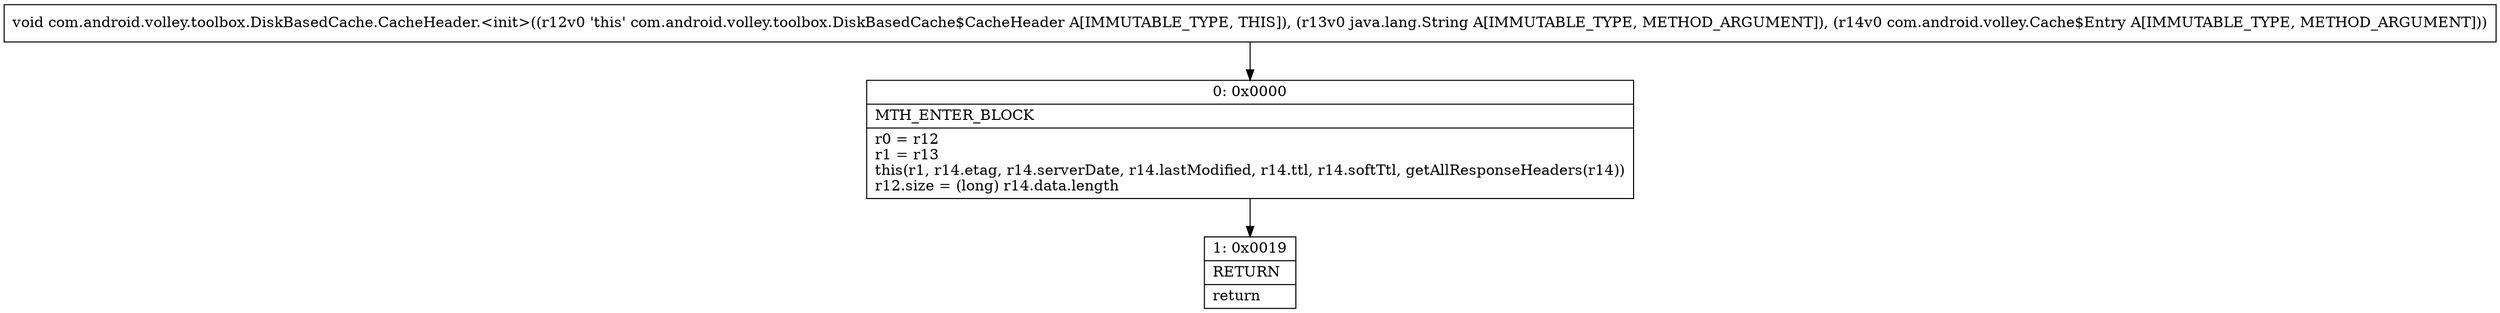 digraph "CFG forcom.android.volley.toolbox.DiskBasedCache.CacheHeader.\<init\>(Ljava\/lang\/String;Lcom\/android\/volley\/Cache$Entry;)V" {
Node_0 [shape=record,label="{0\:\ 0x0000|MTH_ENTER_BLOCK\l|r0 = r12\lr1 = r13\lthis(r1, r14.etag, r14.serverDate, r14.lastModified, r14.ttl, r14.softTtl, getAllResponseHeaders(r14))\lr12.size = (long) r14.data.length\l}"];
Node_1 [shape=record,label="{1\:\ 0x0019|RETURN\l|return\l}"];
MethodNode[shape=record,label="{void com.android.volley.toolbox.DiskBasedCache.CacheHeader.\<init\>((r12v0 'this' com.android.volley.toolbox.DiskBasedCache$CacheHeader A[IMMUTABLE_TYPE, THIS]), (r13v0 java.lang.String A[IMMUTABLE_TYPE, METHOD_ARGUMENT]), (r14v0 com.android.volley.Cache$Entry A[IMMUTABLE_TYPE, METHOD_ARGUMENT])) }"];
MethodNode -> Node_0;
Node_0 -> Node_1;
}

